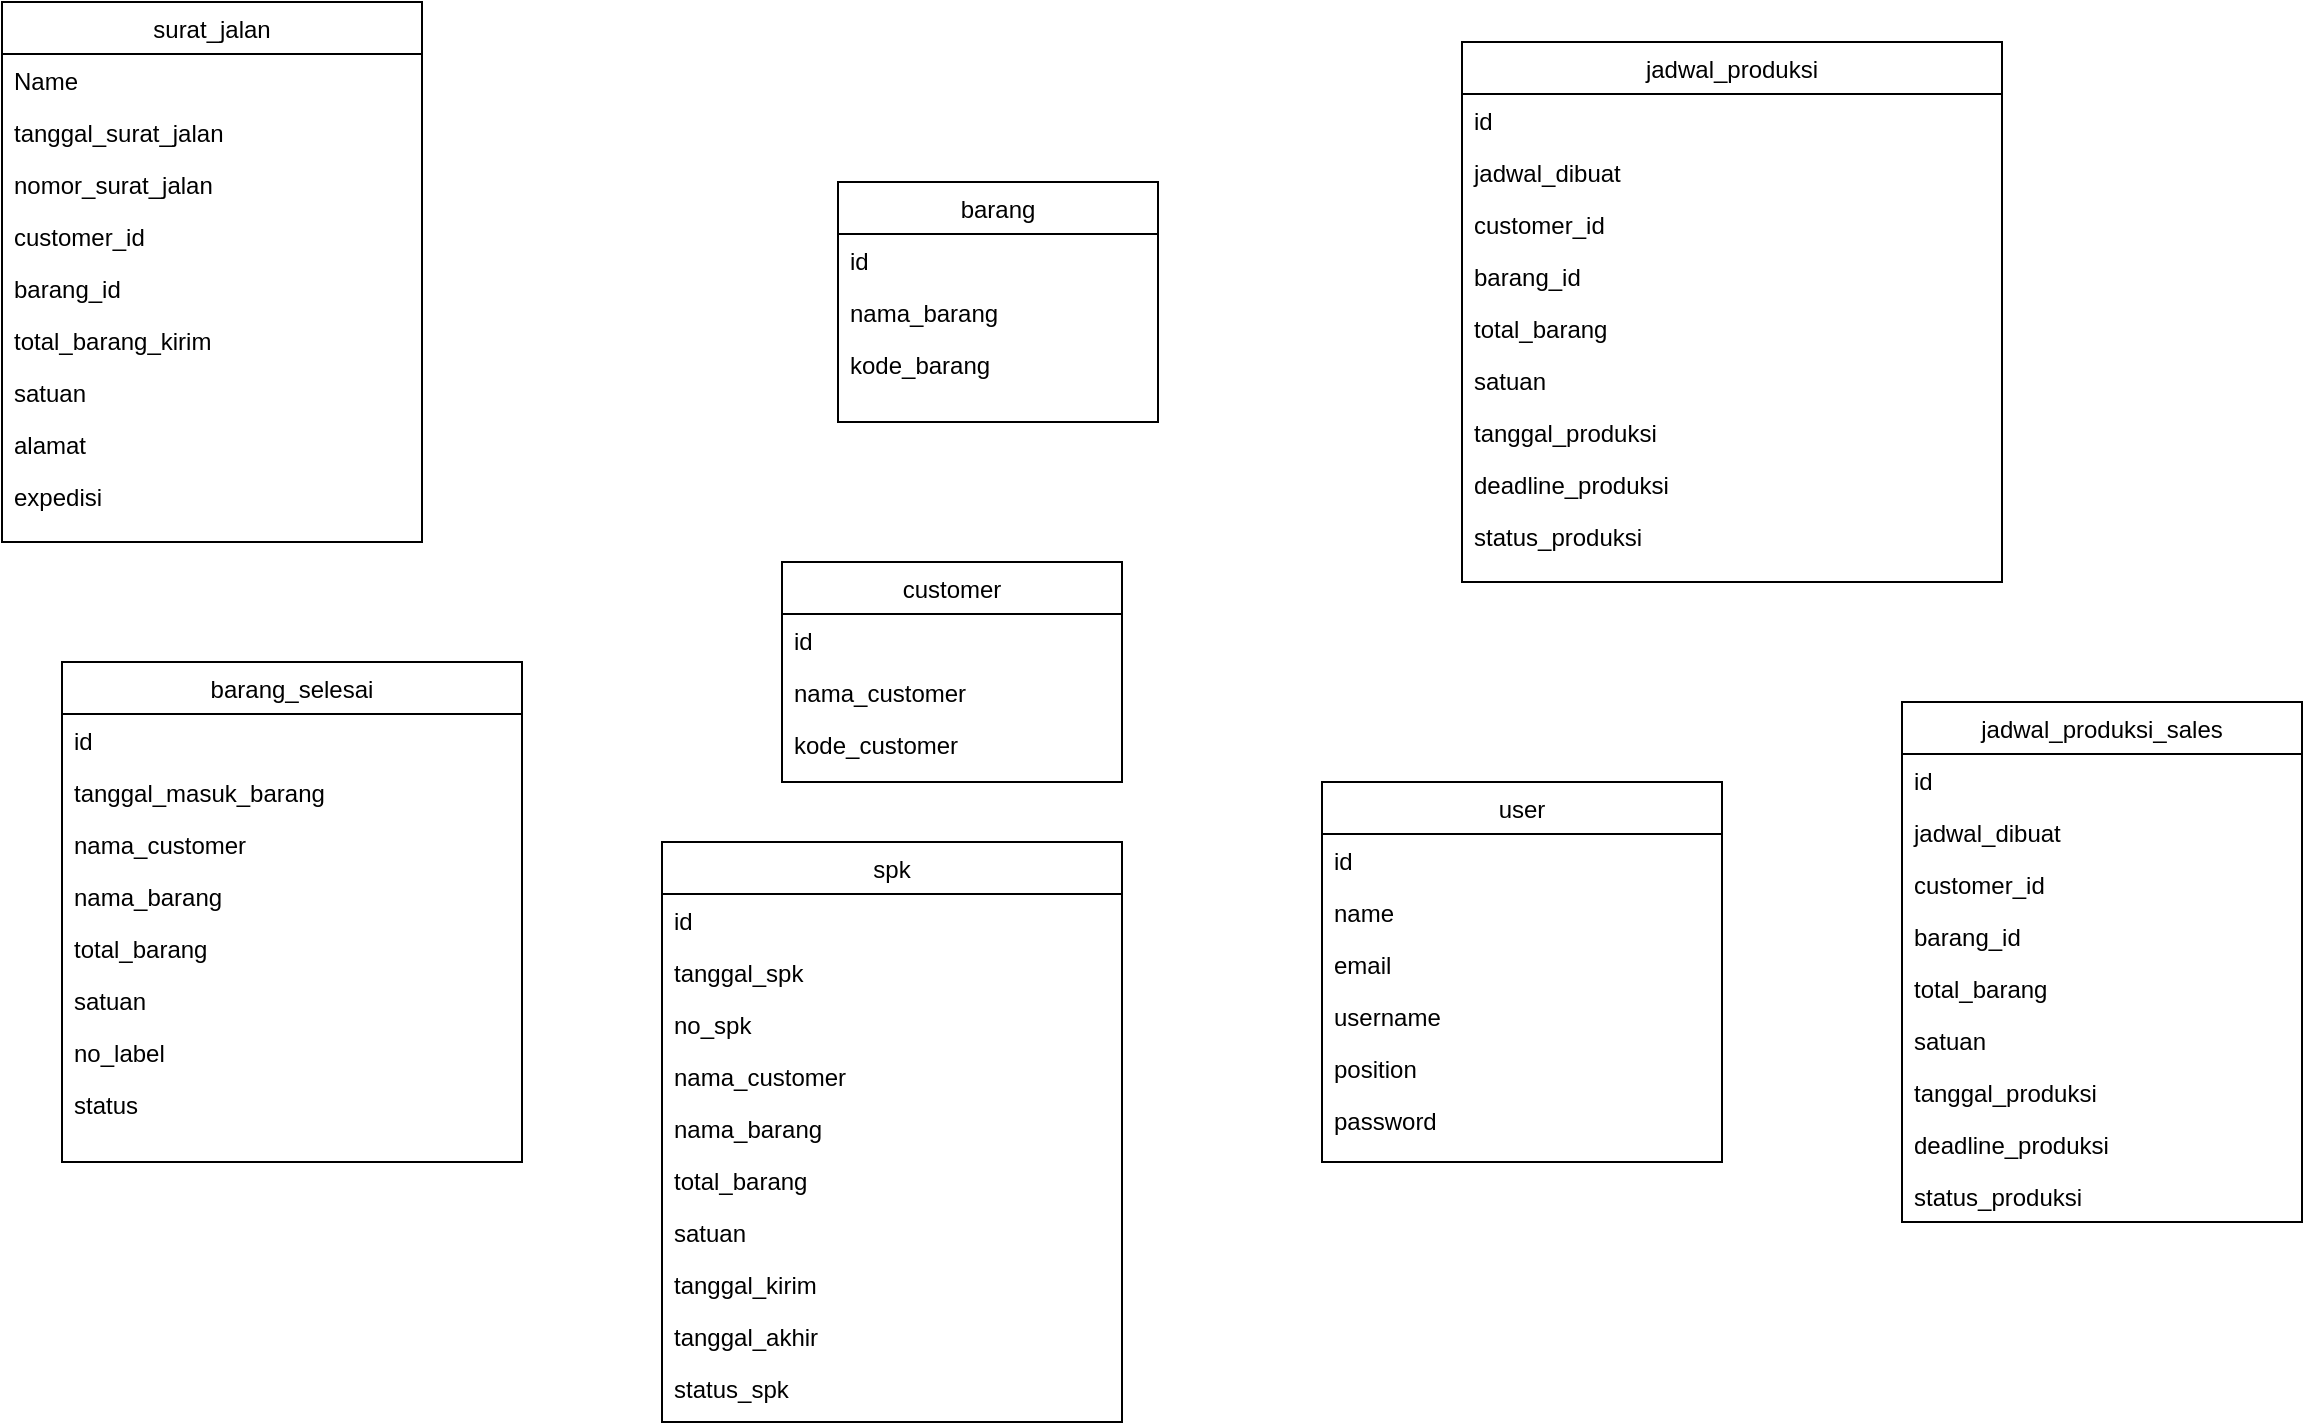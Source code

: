 <mxfile version="20.2.2" type="github">
  <diagram id="C5RBs43oDa-KdzZeNtuy" name="Page-1">
    <mxGraphModel dx="1422" dy="786" grid="1" gridSize="10" guides="1" tooltips="1" connect="1" arrows="1" fold="1" page="1" pageScale="1" pageWidth="827" pageHeight="1169" math="0" shadow="0">
      <root>
        <mxCell id="WIyWlLk6GJQsqaUBKTNV-0" />
        <mxCell id="WIyWlLk6GJQsqaUBKTNV-1" parent="WIyWlLk6GJQsqaUBKTNV-0" />
        <mxCell id="zkfFHV4jXpPFQw0GAbJ--0" value="surat_jalan" style="swimlane;fontStyle=0;align=center;verticalAlign=top;childLayout=stackLayout;horizontal=1;startSize=26;horizontalStack=0;resizeParent=1;resizeLast=0;collapsible=1;marginBottom=0;rounded=0;shadow=0;strokeWidth=1;" parent="WIyWlLk6GJQsqaUBKTNV-1" vertex="1">
          <mxGeometry x="90" y="30" width="210" height="270" as="geometry">
            <mxRectangle x="230" y="140" width="160" height="26" as="alternateBounds" />
          </mxGeometry>
        </mxCell>
        <mxCell id="zkfFHV4jXpPFQw0GAbJ--1" value="Name" style="text;align=left;verticalAlign=top;spacingLeft=4;spacingRight=4;overflow=hidden;rotatable=0;points=[[0,0.5],[1,0.5]];portConstraint=eastwest;" parent="zkfFHV4jXpPFQw0GAbJ--0" vertex="1">
          <mxGeometry y="26" width="210" height="26" as="geometry" />
        </mxCell>
        <mxCell id="zkfFHV4jXpPFQw0GAbJ--2" value="tanggal_surat_jalan" style="text;align=left;verticalAlign=top;spacingLeft=4;spacingRight=4;overflow=hidden;rotatable=0;points=[[0,0.5],[1,0.5]];portConstraint=eastwest;rounded=0;shadow=0;html=0;" parent="zkfFHV4jXpPFQw0GAbJ--0" vertex="1">
          <mxGeometry y="52" width="210" height="26" as="geometry" />
        </mxCell>
        <mxCell id="zkfFHV4jXpPFQw0GAbJ--3" value="nomor_surat_jalan" style="text;align=left;verticalAlign=top;spacingLeft=4;spacingRight=4;overflow=hidden;rotatable=0;points=[[0,0.5],[1,0.5]];portConstraint=eastwest;rounded=0;shadow=0;html=0;" parent="zkfFHV4jXpPFQw0GAbJ--0" vertex="1">
          <mxGeometry y="78" width="210" height="26" as="geometry" />
        </mxCell>
        <mxCell id="W92CTORP-74Vqz_GSipa-0" value="customer_id" style="text;align=left;verticalAlign=top;spacingLeft=4;spacingRight=4;overflow=hidden;rotatable=0;points=[[0,0.5],[1,0.5]];portConstraint=eastwest;rounded=0;shadow=0;html=0;" vertex="1" parent="zkfFHV4jXpPFQw0GAbJ--0">
          <mxGeometry y="104" width="210" height="26" as="geometry" />
        </mxCell>
        <mxCell id="W92CTORP-74Vqz_GSipa-1" value="barang_id" style="text;align=left;verticalAlign=top;spacingLeft=4;spacingRight=4;overflow=hidden;rotatable=0;points=[[0,0.5],[1,0.5]];portConstraint=eastwest;rounded=0;shadow=0;html=0;" vertex="1" parent="zkfFHV4jXpPFQw0GAbJ--0">
          <mxGeometry y="130" width="210" height="26" as="geometry" />
        </mxCell>
        <mxCell id="W92CTORP-74Vqz_GSipa-2" value="total_barang_kirim" style="text;align=left;verticalAlign=top;spacingLeft=4;spacingRight=4;overflow=hidden;rotatable=0;points=[[0,0.5],[1,0.5]];portConstraint=eastwest;rounded=0;shadow=0;html=0;" vertex="1" parent="zkfFHV4jXpPFQw0GAbJ--0">
          <mxGeometry y="156" width="210" height="26" as="geometry" />
        </mxCell>
        <mxCell id="W92CTORP-74Vqz_GSipa-3" value="satuan" style="text;align=left;verticalAlign=top;spacingLeft=4;spacingRight=4;overflow=hidden;rotatable=0;points=[[0,0.5],[1,0.5]];portConstraint=eastwest;rounded=0;shadow=0;html=0;" vertex="1" parent="zkfFHV4jXpPFQw0GAbJ--0">
          <mxGeometry y="182" width="210" height="26" as="geometry" />
        </mxCell>
        <mxCell id="W92CTORP-74Vqz_GSipa-4" value="alamat" style="text;align=left;verticalAlign=top;spacingLeft=4;spacingRight=4;overflow=hidden;rotatable=0;points=[[0,0.5],[1,0.5]];portConstraint=eastwest;rounded=0;shadow=0;html=0;" vertex="1" parent="zkfFHV4jXpPFQw0GAbJ--0">
          <mxGeometry y="208" width="210" height="26" as="geometry" />
        </mxCell>
        <mxCell id="W92CTORP-74Vqz_GSipa-5" value="expedisi" style="text;align=left;verticalAlign=top;spacingLeft=4;spacingRight=4;overflow=hidden;rotatable=0;points=[[0,0.5],[1,0.5]];portConstraint=eastwest;rounded=0;shadow=0;html=0;" vertex="1" parent="zkfFHV4jXpPFQw0GAbJ--0">
          <mxGeometry y="234" width="210" height="26" as="geometry" />
        </mxCell>
        <mxCell id="zkfFHV4jXpPFQw0GAbJ--6" value="barang_selesai" style="swimlane;fontStyle=0;align=center;verticalAlign=top;childLayout=stackLayout;horizontal=1;startSize=26;horizontalStack=0;resizeParent=1;resizeLast=0;collapsible=1;marginBottom=0;rounded=0;shadow=0;strokeWidth=1;" parent="WIyWlLk6GJQsqaUBKTNV-1" vertex="1">
          <mxGeometry x="120" y="360" width="230" height="250" as="geometry">
            <mxRectangle x="130" y="380" width="160" height="26" as="alternateBounds" />
          </mxGeometry>
        </mxCell>
        <mxCell id="zkfFHV4jXpPFQw0GAbJ--7" value="id" style="text;align=left;verticalAlign=top;spacingLeft=4;spacingRight=4;overflow=hidden;rotatable=0;points=[[0,0.5],[1,0.5]];portConstraint=eastwest;" parent="zkfFHV4jXpPFQw0GAbJ--6" vertex="1">
          <mxGeometry y="26" width="230" height="26" as="geometry" />
        </mxCell>
        <mxCell id="zkfFHV4jXpPFQw0GAbJ--8" value="tanggal_masuk_barang" style="text;align=left;verticalAlign=top;spacingLeft=4;spacingRight=4;overflow=hidden;rotatable=0;points=[[0,0.5],[1,0.5]];portConstraint=eastwest;rounded=0;shadow=0;html=0;" parent="zkfFHV4jXpPFQw0GAbJ--6" vertex="1">
          <mxGeometry y="52" width="230" height="26" as="geometry" />
        </mxCell>
        <mxCell id="W92CTORP-74Vqz_GSipa-8" value="nama_customer" style="text;align=left;verticalAlign=top;spacingLeft=4;spacingRight=4;overflow=hidden;rotatable=0;points=[[0,0.5],[1,0.5]];portConstraint=eastwest;rounded=0;shadow=0;html=0;" vertex="1" parent="zkfFHV4jXpPFQw0GAbJ--6">
          <mxGeometry y="78" width="230" height="26" as="geometry" />
        </mxCell>
        <mxCell id="W92CTORP-74Vqz_GSipa-9" value="nama_barang" style="text;align=left;verticalAlign=top;spacingLeft=4;spacingRight=4;overflow=hidden;rotatable=0;points=[[0,0.5],[1,0.5]];portConstraint=eastwest;rounded=0;shadow=0;html=0;" vertex="1" parent="zkfFHV4jXpPFQw0GAbJ--6">
          <mxGeometry y="104" width="230" height="26" as="geometry" />
        </mxCell>
        <mxCell id="W92CTORP-74Vqz_GSipa-10" value="total_barang" style="text;align=left;verticalAlign=top;spacingLeft=4;spacingRight=4;overflow=hidden;rotatable=0;points=[[0,0.5],[1,0.5]];portConstraint=eastwest;rounded=0;shadow=0;html=0;" vertex="1" parent="zkfFHV4jXpPFQw0GAbJ--6">
          <mxGeometry y="130" width="230" height="26" as="geometry" />
        </mxCell>
        <mxCell id="W92CTORP-74Vqz_GSipa-11" value="satuan" style="text;align=left;verticalAlign=top;spacingLeft=4;spacingRight=4;overflow=hidden;rotatable=0;points=[[0,0.5],[1,0.5]];portConstraint=eastwest;rounded=0;shadow=0;html=0;" vertex="1" parent="zkfFHV4jXpPFQw0GAbJ--6">
          <mxGeometry y="156" width="230" height="26" as="geometry" />
        </mxCell>
        <mxCell id="W92CTORP-74Vqz_GSipa-12" value="no_label" style="text;align=left;verticalAlign=top;spacingLeft=4;spacingRight=4;overflow=hidden;rotatable=0;points=[[0,0.5],[1,0.5]];portConstraint=eastwest;rounded=0;shadow=0;html=0;" vertex="1" parent="zkfFHV4jXpPFQw0GAbJ--6">
          <mxGeometry y="182" width="230" height="26" as="geometry" />
        </mxCell>
        <mxCell id="W92CTORP-74Vqz_GSipa-13" value="status" style="text;align=left;verticalAlign=top;spacingLeft=4;spacingRight=4;overflow=hidden;rotatable=0;points=[[0,0.5],[1,0.5]];portConstraint=eastwest;rounded=0;shadow=0;html=0;" vertex="1" parent="zkfFHV4jXpPFQw0GAbJ--6">
          <mxGeometry y="208" width="230" height="26" as="geometry" />
        </mxCell>
        <mxCell id="zkfFHV4jXpPFQw0GAbJ--13" value="customer" style="swimlane;fontStyle=0;align=center;verticalAlign=top;childLayout=stackLayout;horizontal=1;startSize=26;horizontalStack=0;resizeParent=1;resizeLast=0;collapsible=1;marginBottom=0;rounded=0;shadow=0;strokeWidth=1;" parent="WIyWlLk6GJQsqaUBKTNV-1" vertex="1">
          <mxGeometry x="480" y="310" width="170" height="110" as="geometry">
            <mxRectangle x="340" y="380" width="170" height="26" as="alternateBounds" />
          </mxGeometry>
        </mxCell>
        <mxCell id="zkfFHV4jXpPFQw0GAbJ--14" value="id" style="text;align=left;verticalAlign=top;spacingLeft=4;spacingRight=4;overflow=hidden;rotatable=0;points=[[0,0.5],[1,0.5]];portConstraint=eastwest;" parent="zkfFHV4jXpPFQw0GAbJ--13" vertex="1">
          <mxGeometry y="26" width="170" height="26" as="geometry" />
        </mxCell>
        <mxCell id="W92CTORP-74Vqz_GSipa-6" value="nama_customer" style="text;align=left;verticalAlign=top;spacingLeft=4;spacingRight=4;overflow=hidden;rotatable=0;points=[[0,0.5],[1,0.5]];portConstraint=eastwest;" vertex="1" parent="zkfFHV4jXpPFQw0GAbJ--13">
          <mxGeometry y="52" width="170" height="26" as="geometry" />
        </mxCell>
        <mxCell id="W92CTORP-74Vqz_GSipa-7" value="kode_customer" style="text;align=left;verticalAlign=top;spacingLeft=4;spacingRight=4;overflow=hidden;rotatable=0;points=[[0,0.5],[1,0.5]];portConstraint=eastwest;" vertex="1" parent="zkfFHV4jXpPFQw0GAbJ--13">
          <mxGeometry y="78" width="170" height="26" as="geometry" />
        </mxCell>
        <mxCell id="zkfFHV4jXpPFQw0GAbJ--17" value="barang" style="swimlane;fontStyle=0;align=center;verticalAlign=top;childLayout=stackLayout;horizontal=1;startSize=26;horizontalStack=0;resizeParent=1;resizeLast=0;collapsible=1;marginBottom=0;rounded=0;shadow=0;strokeWidth=1;" parent="WIyWlLk6GJQsqaUBKTNV-1" vertex="1">
          <mxGeometry x="508" y="120" width="160" height="120" as="geometry">
            <mxRectangle x="550" y="140" width="160" height="26" as="alternateBounds" />
          </mxGeometry>
        </mxCell>
        <mxCell id="zkfFHV4jXpPFQw0GAbJ--18" value="id" style="text;align=left;verticalAlign=top;spacingLeft=4;spacingRight=4;overflow=hidden;rotatable=0;points=[[0,0.5],[1,0.5]];portConstraint=eastwest;" parent="zkfFHV4jXpPFQw0GAbJ--17" vertex="1">
          <mxGeometry y="26" width="160" height="26" as="geometry" />
        </mxCell>
        <mxCell id="zkfFHV4jXpPFQw0GAbJ--19" value="nama_barang" style="text;align=left;verticalAlign=top;spacingLeft=4;spacingRight=4;overflow=hidden;rotatable=0;points=[[0,0.5],[1,0.5]];portConstraint=eastwest;rounded=0;shadow=0;html=0;" parent="zkfFHV4jXpPFQw0GAbJ--17" vertex="1">
          <mxGeometry y="52" width="160" height="26" as="geometry" />
        </mxCell>
        <mxCell id="zkfFHV4jXpPFQw0GAbJ--20" value="kode_barang" style="text;align=left;verticalAlign=top;spacingLeft=4;spacingRight=4;overflow=hidden;rotatable=0;points=[[0,0.5],[1,0.5]];portConstraint=eastwest;rounded=0;shadow=0;html=0;" parent="zkfFHV4jXpPFQw0GAbJ--17" vertex="1">
          <mxGeometry y="78" width="160" height="26" as="geometry" />
        </mxCell>
        <mxCell id="W92CTORP-74Vqz_GSipa-14" value="spk" style="swimlane;fontStyle=0;align=center;verticalAlign=top;childLayout=stackLayout;horizontal=1;startSize=26;horizontalStack=0;resizeParent=1;resizeLast=0;collapsible=1;marginBottom=0;rounded=0;shadow=0;strokeWidth=1;" vertex="1" parent="WIyWlLk6GJQsqaUBKTNV-1">
          <mxGeometry x="420" y="450" width="230" height="290" as="geometry">
            <mxRectangle x="130" y="380" width="160" height="26" as="alternateBounds" />
          </mxGeometry>
        </mxCell>
        <mxCell id="W92CTORP-74Vqz_GSipa-15" value="id" style="text;align=left;verticalAlign=top;spacingLeft=4;spacingRight=4;overflow=hidden;rotatable=0;points=[[0,0.5],[1,0.5]];portConstraint=eastwest;" vertex="1" parent="W92CTORP-74Vqz_GSipa-14">
          <mxGeometry y="26" width="230" height="26" as="geometry" />
        </mxCell>
        <mxCell id="W92CTORP-74Vqz_GSipa-16" value="tanggal_spk" style="text;align=left;verticalAlign=top;spacingLeft=4;spacingRight=4;overflow=hidden;rotatable=0;points=[[0,0.5],[1,0.5]];portConstraint=eastwest;rounded=0;shadow=0;html=0;" vertex="1" parent="W92CTORP-74Vqz_GSipa-14">
          <mxGeometry y="52" width="230" height="26" as="geometry" />
        </mxCell>
        <mxCell id="W92CTORP-74Vqz_GSipa-17" value="no_spk" style="text;align=left;verticalAlign=top;spacingLeft=4;spacingRight=4;overflow=hidden;rotatable=0;points=[[0,0.5],[1,0.5]];portConstraint=eastwest;rounded=0;shadow=0;html=0;" vertex="1" parent="W92CTORP-74Vqz_GSipa-14">
          <mxGeometry y="78" width="230" height="26" as="geometry" />
        </mxCell>
        <mxCell id="W92CTORP-74Vqz_GSipa-18" value="nama_customer" style="text;align=left;verticalAlign=top;spacingLeft=4;spacingRight=4;overflow=hidden;rotatable=0;points=[[0,0.5],[1,0.5]];portConstraint=eastwest;rounded=0;shadow=0;html=0;" vertex="1" parent="W92CTORP-74Vqz_GSipa-14">
          <mxGeometry y="104" width="230" height="26" as="geometry" />
        </mxCell>
        <mxCell id="W92CTORP-74Vqz_GSipa-19" value="nama_barang" style="text;align=left;verticalAlign=top;spacingLeft=4;spacingRight=4;overflow=hidden;rotatable=0;points=[[0,0.5],[1,0.5]];portConstraint=eastwest;rounded=0;shadow=0;html=0;" vertex="1" parent="W92CTORP-74Vqz_GSipa-14">
          <mxGeometry y="130" width="230" height="26" as="geometry" />
        </mxCell>
        <mxCell id="W92CTORP-74Vqz_GSipa-20" value="total_barang" style="text;align=left;verticalAlign=top;spacingLeft=4;spacingRight=4;overflow=hidden;rotatable=0;points=[[0,0.5],[1,0.5]];portConstraint=eastwest;rounded=0;shadow=0;html=0;" vertex="1" parent="W92CTORP-74Vqz_GSipa-14">
          <mxGeometry y="156" width="230" height="26" as="geometry" />
        </mxCell>
        <mxCell id="W92CTORP-74Vqz_GSipa-21" value="satuan" style="text;align=left;verticalAlign=top;spacingLeft=4;spacingRight=4;overflow=hidden;rotatable=0;points=[[0,0.5],[1,0.5]];portConstraint=eastwest;rounded=0;shadow=0;html=0;" vertex="1" parent="W92CTORP-74Vqz_GSipa-14">
          <mxGeometry y="182" width="230" height="26" as="geometry" />
        </mxCell>
        <mxCell id="W92CTORP-74Vqz_GSipa-22" value="tanggal_kirim" style="text;align=left;verticalAlign=top;spacingLeft=4;spacingRight=4;overflow=hidden;rotatable=0;points=[[0,0.5],[1,0.5]];portConstraint=eastwest;rounded=0;shadow=0;html=0;" vertex="1" parent="W92CTORP-74Vqz_GSipa-14">
          <mxGeometry y="208" width="230" height="26" as="geometry" />
        </mxCell>
        <mxCell id="W92CTORP-74Vqz_GSipa-23" value="tanggal_akhir" style="text;align=left;verticalAlign=top;spacingLeft=4;spacingRight=4;overflow=hidden;rotatable=0;points=[[0,0.5],[1,0.5]];portConstraint=eastwest;rounded=0;shadow=0;html=0;" vertex="1" parent="W92CTORP-74Vqz_GSipa-14">
          <mxGeometry y="234" width="230" height="26" as="geometry" />
        </mxCell>
        <mxCell id="W92CTORP-74Vqz_GSipa-24" value="status_spk" style="text;align=left;verticalAlign=top;spacingLeft=4;spacingRight=4;overflow=hidden;rotatable=0;points=[[0,0.5],[1,0.5]];portConstraint=eastwest;rounded=0;shadow=0;html=0;" vertex="1" parent="W92CTORP-74Vqz_GSipa-14">
          <mxGeometry y="260" width="230" height="26" as="geometry" />
        </mxCell>
        <mxCell id="W92CTORP-74Vqz_GSipa-25" value="user" style="swimlane;fontStyle=0;align=center;verticalAlign=top;childLayout=stackLayout;horizontal=1;startSize=26;horizontalStack=0;resizeParent=1;resizeLast=0;collapsible=1;marginBottom=0;rounded=0;shadow=0;strokeWidth=1;" vertex="1" parent="WIyWlLk6GJQsqaUBKTNV-1">
          <mxGeometry x="750" y="420" width="200" height="190" as="geometry">
            <mxRectangle x="130" y="380" width="160" height="26" as="alternateBounds" />
          </mxGeometry>
        </mxCell>
        <mxCell id="W92CTORP-74Vqz_GSipa-26" value="id" style="text;align=left;verticalAlign=top;spacingLeft=4;spacingRight=4;overflow=hidden;rotatable=0;points=[[0,0.5],[1,0.5]];portConstraint=eastwest;" vertex="1" parent="W92CTORP-74Vqz_GSipa-25">
          <mxGeometry y="26" width="200" height="26" as="geometry" />
        </mxCell>
        <mxCell id="W92CTORP-74Vqz_GSipa-27" value="name" style="text;align=left;verticalAlign=top;spacingLeft=4;spacingRight=4;overflow=hidden;rotatable=0;points=[[0,0.5],[1,0.5]];portConstraint=eastwest;rounded=0;shadow=0;html=0;" vertex="1" parent="W92CTORP-74Vqz_GSipa-25">
          <mxGeometry y="52" width="200" height="26" as="geometry" />
        </mxCell>
        <mxCell id="W92CTORP-74Vqz_GSipa-28" value="email" style="text;align=left;verticalAlign=top;spacingLeft=4;spacingRight=4;overflow=hidden;rotatable=0;points=[[0,0.5],[1,0.5]];portConstraint=eastwest;rounded=0;shadow=0;html=0;" vertex="1" parent="W92CTORP-74Vqz_GSipa-25">
          <mxGeometry y="78" width="200" height="26" as="geometry" />
        </mxCell>
        <mxCell id="W92CTORP-74Vqz_GSipa-29" value="username" style="text;align=left;verticalAlign=top;spacingLeft=4;spacingRight=4;overflow=hidden;rotatable=0;points=[[0,0.5],[1,0.5]];portConstraint=eastwest;rounded=0;shadow=0;html=0;" vertex="1" parent="W92CTORP-74Vqz_GSipa-25">
          <mxGeometry y="104" width="200" height="26" as="geometry" />
        </mxCell>
        <mxCell id="W92CTORP-74Vqz_GSipa-30" value="position" style="text;align=left;verticalAlign=top;spacingLeft=4;spacingRight=4;overflow=hidden;rotatable=0;points=[[0,0.5],[1,0.5]];portConstraint=eastwest;rounded=0;shadow=0;html=0;" vertex="1" parent="W92CTORP-74Vqz_GSipa-25">
          <mxGeometry y="130" width="200" height="26" as="geometry" />
        </mxCell>
        <mxCell id="W92CTORP-74Vqz_GSipa-31" value="password" style="text;align=left;verticalAlign=top;spacingLeft=4;spacingRight=4;overflow=hidden;rotatable=0;points=[[0,0.5],[1,0.5]];portConstraint=eastwest;rounded=0;shadow=0;html=0;" vertex="1" parent="W92CTORP-74Vqz_GSipa-25">
          <mxGeometry y="156" width="200" height="26" as="geometry" />
        </mxCell>
        <mxCell id="W92CTORP-74Vqz_GSipa-36" value="jadwal_produksi" style="swimlane;fontStyle=0;align=center;verticalAlign=top;childLayout=stackLayout;horizontal=1;startSize=26;horizontalStack=0;resizeParent=1;resizeLast=0;collapsible=1;marginBottom=0;rounded=0;shadow=0;strokeWidth=1;" vertex="1" parent="WIyWlLk6GJQsqaUBKTNV-1">
          <mxGeometry x="820" y="50" width="270" height="270" as="geometry">
            <mxRectangle x="130" y="380" width="160" height="26" as="alternateBounds" />
          </mxGeometry>
        </mxCell>
        <mxCell id="W92CTORP-74Vqz_GSipa-37" value="id" style="text;align=left;verticalAlign=top;spacingLeft=4;spacingRight=4;overflow=hidden;rotatable=0;points=[[0,0.5],[1,0.5]];portConstraint=eastwest;" vertex="1" parent="W92CTORP-74Vqz_GSipa-36">
          <mxGeometry y="26" width="270" height="26" as="geometry" />
        </mxCell>
        <mxCell id="W92CTORP-74Vqz_GSipa-38" value="jadwal_dibuat" style="text;align=left;verticalAlign=top;spacingLeft=4;spacingRight=4;overflow=hidden;rotatable=0;points=[[0,0.5],[1,0.5]];portConstraint=eastwest;rounded=0;shadow=0;html=0;" vertex="1" parent="W92CTORP-74Vqz_GSipa-36">
          <mxGeometry y="52" width="270" height="26" as="geometry" />
        </mxCell>
        <mxCell id="W92CTORP-74Vqz_GSipa-39" value="customer_id" style="text;align=left;verticalAlign=top;spacingLeft=4;spacingRight=4;overflow=hidden;rotatable=0;points=[[0,0.5],[1,0.5]];portConstraint=eastwest;rounded=0;shadow=0;html=0;" vertex="1" parent="W92CTORP-74Vqz_GSipa-36">
          <mxGeometry y="78" width="270" height="26" as="geometry" />
        </mxCell>
        <mxCell id="W92CTORP-74Vqz_GSipa-40" value="barang_id" style="text;align=left;verticalAlign=top;spacingLeft=4;spacingRight=4;overflow=hidden;rotatable=0;points=[[0,0.5],[1,0.5]];portConstraint=eastwest;rounded=0;shadow=0;html=0;" vertex="1" parent="W92CTORP-74Vqz_GSipa-36">
          <mxGeometry y="104" width="270" height="26" as="geometry" />
        </mxCell>
        <mxCell id="W92CTORP-74Vqz_GSipa-41" value="total_barang" style="text;align=left;verticalAlign=top;spacingLeft=4;spacingRight=4;overflow=hidden;rotatable=0;points=[[0,0.5],[1,0.5]];portConstraint=eastwest;rounded=0;shadow=0;html=0;" vertex="1" parent="W92CTORP-74Vqz_GSipa-36">
          <mxGeometry y="130" width="270" height="26" as="geometry" />
        </mxCell>
        <mxCell id="W92CTORP-74Vqz_GSipa-42" value="satuan" style="text;align=left;verticalAlign=top;spacingLeft=4;spacingRight=4;overflow=hidden;rotatable=0;points=[[0,0.5],[1,0.5]];portConstraint=eastwest;rounded=0;shadow=0;html=0;" vertex="1" parent="W92CTORP-74Vqz_GSipa-36">
          <mxGeometry y="156" width="270" height="26" as="geometry" />
        </mxCell>
        <mxCell id="W92CTORP-74Vqz_GSipa-43" value="tanggal_produksi" style="text;align=left;verticalAlign=top;spacingLeft=4;spacingRight=4;overflow=hidden;rotatable=0;points=[[0,0.5],[1,0.5]];portConstraint=eastwest;rounded=0;shadow=0;html=0;" vertex="1" parent="W92CTORP-74Vqz_GSipa-36">
          <mxGeometry y="182" width="270" height="26" as="geometry" />
        </mxCell>
        <mxCell id="W92CTORP-74Vqz_GSipa-44" value="deadline_produksi" style="text;align=left;verticalAlign=top;spacingLeft=4;spacingRight=4;overflow=hidden;rotatable=0;points=[[0,0.5],[1,0.5]];portConstraint=eastwest;rounded=0;shadow=0;html=0;" vertex="1" parent="W92CTORP-74Vqz_GSipa-36">
          <mxGeometry y="208" width="270" height="26" as="geometry" />
        </mxCell>
        <mxCell id="W92CTORP-74Vqz_GSipa-45" value="status_produksi" style="text;align=left;verticalAlign=top;spacingLeft=4;spacingRight=4;overflow=hidden;rotatable=0;points=[[0,0.5],[1,0.5]];portConstraint=eastwest;rounded=0;shadow=0;html=0;" vertex="1" parent="W92CTORP-74Vqz_GSipa-36">
          <mxGeometry y="234" width="270" height="26" as="geometry" />
        </mxCell>
        <mxCell id="W92CTORP-74Vqz_GSipa-46" value="jadwal_produksi_sales" style="swimlane;fontStyle=0;align=center;verticalAlign=top;childLayout=stackLayout;horizontal=1;startSize=26;horizontalStack=0;resizeParent=1;resizeLast=0;collapsible=1;marginBottom=0;rounded=0;shadow=0;strokeWidth=1;" vertex="1" parent="WIyWlLk6GJQsqaUBKTNV-1">
          <mxGeometry x="1040" y="380" width="200" height="260" as="geometry">
            <mxRectangle x="130" y="380" width="160" height="26" as="alternateBounds" />
          </mxGeometry>
        </mxCell>
        <mxCell id="W92CTORP-74Vqz_GSipa-47" value="id" style="text;align=left;verticalAlign=top;spacingLeft=4;spacingRight=4;overflow=hidden;rotatable=0;points=[[0,0.5],[1,0.5]];portConstraint=eastwest;" vertex="1" parent="W92CTORP-74Vqz_GSipa-46">
          <mxGeometry y="26" width="200" height="26" as="geometry" />
        </mxCell>
        <mxCell id="W92CTORP-74Vqz_GSipa-48" value="jadwal_dibuat" style="text;align=left;verticalAlign=top;spacingLeft=4;spacingRight=4;overflow=hidden;rotatable=0;points=[[0,0.5],[1,0.5]];portConstraint=eastwest;rounded=0;shadow=0;html=0;" vertex="1" parent="W92CTORP-74Vqz_GSipa-46">
          <mxGeometry y="52" width="200" height="26" as="geometry" />
        </mxCell>
        <mxCell id="W92CTORP-74Vqz_GSipa-49" value="customer_id" style="text;align=left;verticalAlign=top;spacingLeft=4;spacingRight=4;overflow=hidden;rotatable=0;points=[[0,0.5],[1,0.5]];portConstraint=eastwest;rounded=0;shadow=0;html=0;" vertex="1" parent="W92CTORP-74Vqz_GSipa-46">
          <mxGeometry y="78" width="200" height="26" as="geometry" />
        </mxCell>
        <mxCell id="W92CTORP-74Vqz_GSipa-50" value="barang_id" style="text;align=left;verticalAlign=top;spacingLeft=4;spacingRight=4;overflow=hidden;rotatable=0;points=[[0,0.5],[1,0.5]];portConstraint=eastwest;rounded=0;shadow=0;html=0;" vertex="1" parent="W92CTORP-74Vqz_GSipa-46">
          <mxGeometry y="104" width="200" height="26" as="geometry" />
        </mxCell>
        <mxCell id="W92CTORP-74Vqz_GSipa-51" value="total_barang" style="text;align=left;verticalAlign=top;spacingLeft=4;spacingRight=4;overflow=hidden;rotatable=0;points=[[0,0.5],[1,0.5]];portConstraint=eastwest;rounded=0;shadow=0;html=0;" vertex="1" parent="W92CTORP-74Vqz_GSipa-46">
          <mxGeometry y="130" width="200" height="26" as="geometry" />
        </mxCell>
        <mxCell id="W92CTORP-74Vqz_GSipa-52" value="satuan" style="text;align=left;verticalAlign=top;spacingLeft=4;spacingRight=4;overflow=hidden;rotatable=0;points=[[0,0.5],[1,0.5]];portConstraint=eastwest;rounded=0;shadow=0;html=0;" vertex="1" parent="W92CTORP-74Vqz_GSipa-46">
          <mxGeometry y="156" width="200" height="26" as="geometry" />
        </mxCell>
        <mxCell id="W92CTORP-74Vqz_GSipa-53" value="tanggal_produksi" style="text;align=left;verticalAlign=top;spacingLeft=4;spacingRight=4;overflow=hidden;rotatable=0;points=[[0,0.5],[1,0.5]];portConstraint=eastwest;rounded=0;shadow=0;html=0;" vertex="1" parent="W92CTORP-74Vqz_GSipa-46">
          <mxGeometry y="182" width="200" height="26" as="geometry" />
        </mxCell>
        <mxCell id="W92CTORP-74Vqz_GSipa-54" value="deadline_produksi" style="text;align=left;verticalAlign=top;spacingLeft=4;spacingRight=4;overflow=hidden;rotatable=0;points=[[0,0.5],[1,0.5]];portConstraint=eastwest;rounded=0;shadow=0;html=0;" vertex="1" parent="W92CTORP-74Vqz_GSipa-46">
          <mxGeometry y="208" width="200" height="26" as="geometry" />
        </mxCell>
        <mxCell id="W92CTORP-74Vqz_GSipa-55" value="status_produksi" style="text;align=left;verticalAlign=top;spacingLeft=4;spacingRight=4;overflow=hidden;rotatable=0;points=[[0,0.5],[1,0.5]];portConstraint=eastwest;rounded=0;shadow=0;html=0;" vertex="1" parent="W92CTORP-74Vqz_GSipa-46">
          <mxGeometry y="234" width="200" height="26" as="geometry" />
        </mxCell>
      </root>
    </mxGraphModel>
  </diagram>
</mxfile>
